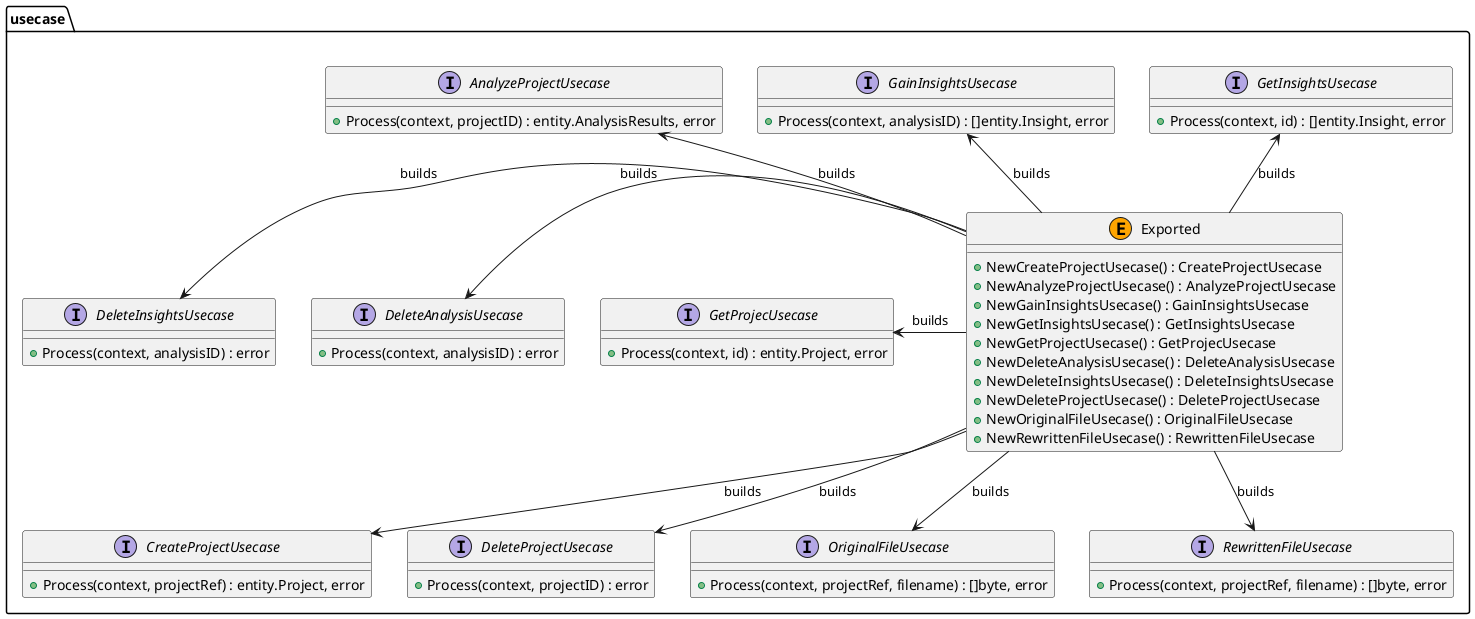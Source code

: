 @@startuml package_usecase_class_diagram

package usecase {
    class usecase.Exported <<(E, Orange)>> {
        + NewCreateProjectUsecase() : CreateProjectUsecase
        + NewAnalyzeProjectUsecase() : AnalyzeProjectUsecase
        + NewGainInsightsUsecase() : GainInsightsUsecase
        + NewGetInsightsUsecase() : GetInsightsUsecase
        + NewGetProjectUsecase() : GetProjecUsecase
        + NewDeleteAnalysisUsecase() : DeleteAnalysisUsecase
        + NewDeleteInsightsUsecase() : DeleteInsightsUsecase
        + NewDeleteProjectUsecase() : DeleteProjectUsecase
        + NewOriginalFileUsecase() : OriginalFileUsecase
        + NewRewrittenFileUsecase() : RewrittenFileUsecase
    }

    interface usecase.CreateProjectUsecase {
        + Process(context, projectRef) : entity.Project, error
    }
    usecase.Exported -down-> usecase.CreateProjectUsecase : builds

    interface usecase.AnalyzeProjectUsecase {
        + Process(context, projectID) : entity.AnalysisResults, error
    }
    usecase.Exported -up-> usecase.AnalyzeProjectUsecase : builds

    interface usecase.GainInsightsUsecase {
        + Process(context, analysisID) : []entity.Insight, error
    }
    usecase.Exported -up-> usecase.GainInsightsUsecase : builds

    interface usecase.GetInsightsUsecase {
        + Process(context, id) : []entity.Insight, error
    }
    usecase.Exported -up-> usecase.GetInsightsUsecase : builds

    interface usecase.GetProjecUsecase {
        + Process(context, id) : entity.Project, error
    }
    usecase.Exported -left-> usecase.GetProjecUsecase : builds

    interface usecase.DeleteAnalysisUsecase {
        + Process(context, analysisID) : error
    }
    usecase.Exported -left-> usecase.DeleteAnalysisUsecase : builds

    interface usecase.DeleteInsightsUsecase {
        + Process(context, analysisID) : error
    }
    usecase.Exported -left-> usecase.DeleteInsightsUsecase : builds

    interface usecase.DeleteProjectUsecase {
        + Process(context, projectID) : error
    }
    usecase.Exported -down-> usecase.DeleteProjectUsecase : builds

    interface usecase.OriginalFileUsecase {
        + Process(context, projectRef, filename) : []byte, error
    }
    usecase.Exported -down-> usecase.OriginalFileUsecase : builds

    interface usecase.RewrittenFileUsecase {
        + Process(context, projectRef, filename) : []byte, error
    }
    usecase.Exported -down-> usecase.RewrittenFileUsecase : builds
}

@@enduml